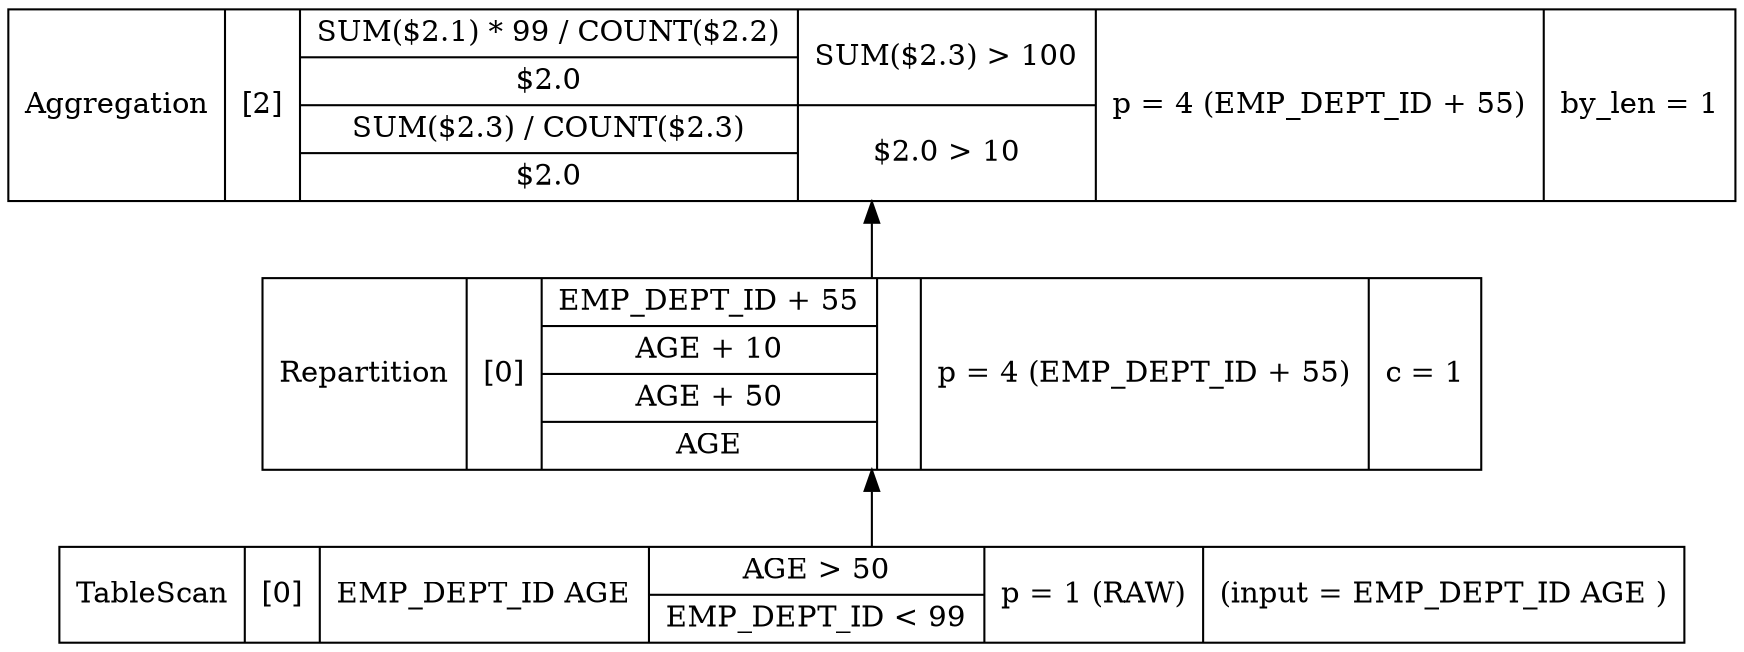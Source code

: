 digraph example1 {
    node [shape=record];
    rankdir=BT;
    nodesep=0.5;
    ordering="in";
    lopkeyLOPKey2v1 -> lopkeyLOPKey3v1;
    lopkeyLOPKey1v1 -> lopkeyLOPKey2v1;
    lopkeyLOPKey1v1[label="TableScan|[0]|EMP_DEPT_ID AGE |{AGE \> 50|EMP_DEPT_ID \< 99}|p = 1 (RAW)|(input = EMP_DEPT_ID AGE )"];
    lopkeyLOPKey2v1[label="Repartition|[0]|{EMP_DEPT_ID + 55|AGE + 10|AGE + 50|AGE}|{}|p = 4 (EMP_DEPT_ID + 55)|c = 1"];
    lopkeyLOPKey3v1[label="Aggregation|[2]|{SUM($2.1) * 99 / COUNT($2.2)|$2.0|SUM($2.3) / COUNT($2.3)|$2.0}|{SUM($2.3) \> 100|$2.0 \> 10}|p = 4 (EMP_DEPT_ID + 55)|by_len = 1"];
}
